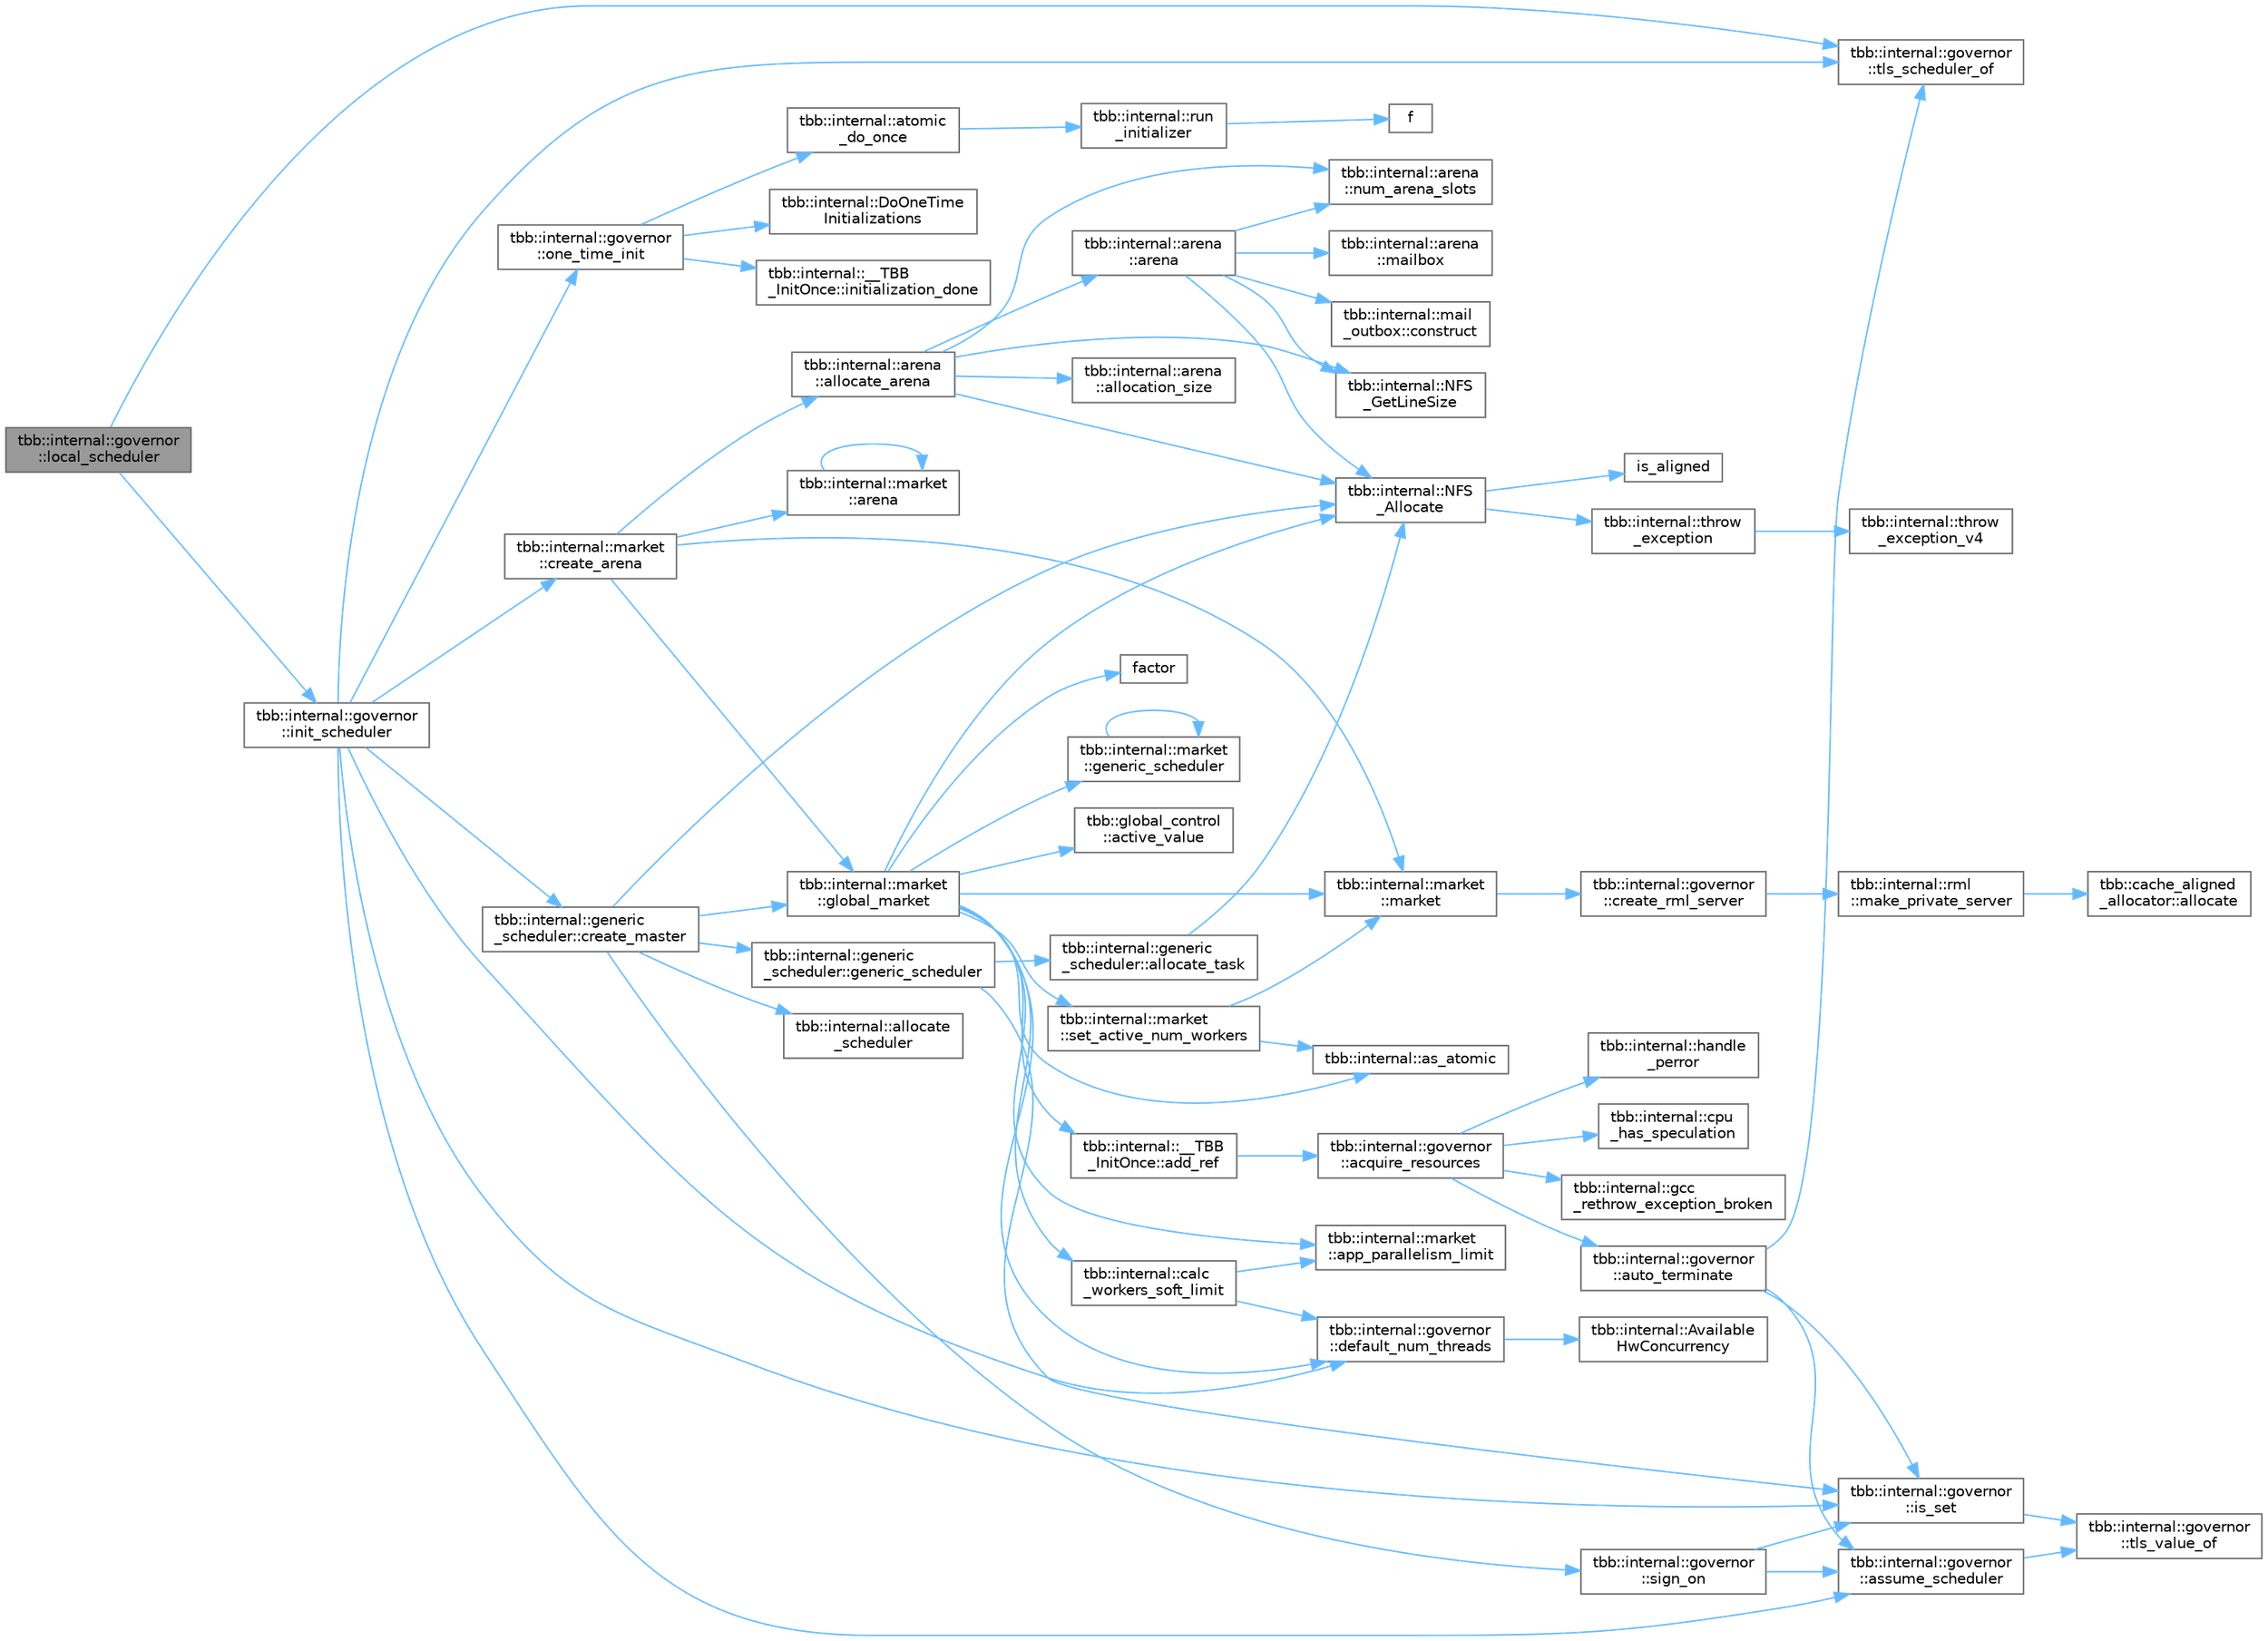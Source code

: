 digraph "tbb::internal::governor::local_scheduler"
{
 // LATEX_PDF_SIZE
  bgcolor="transparent";
  edge [fontname=Helvetica,fontsize=10,labelfontname=Helvetica,labelfontsize=10];
  node [fontname=Helvetica,fontsize=10,shape=box,height=0.2,width=0.4];
  rankdir="LR";
  Node1 [id="Node000001",label="tbb::internal::governor\l::local_scheduler",height=0.2,width=0.4,color="gray40", fillcolor="grey60", style="filled", fontcolor="black",tooltip="Obtain the thread-local instance of the TBB scheduler."];
  Node1 -> Node2 [id="edge73_Node000001_Node000002",color="steelblue1",style="solid",tooltip=" "];
  Node2 [id="Node000002",label="tbb::internal::governor\l::init_scheduler",height=0.2,width=0.4,color="grey40", fillcolor="white", style="filled",URL="$classtbb_1_1internal_1_1governor.html#abf62b8bc4890ad846ff01349f8d46a84",tooltip="Processes scheduler initialization request (possibly nested) in a master thread"];
  Node2 -> Node3 [id="edge74_Node000002_Node000003",color="steelblue1",style="solid",tooltip=" "];
  Node3 [id="Node000003",label="tbb::internal::governor\l::assume_scheduler",height=0.2,width=0.4,color="grey40", fillcolor="white", style="filled",URL="$classtbb_1_1internal_1_1governor.html#abe1de8df4e3ecce96763951ac97540c6",tooltip="Temporarily set TLS slot to the given scheduler"];
  Node3 -> Node4 [id="edge75_Node000003_Node000004",color="steelblue1",style="solid",tooltip=" "];
  Node4 [id="Node000004",label="tbb::internal::governor\l::tls_value_of",height=0.2,width=0.4,color="grey40", fillcolor="white", style="filled",URL="$classtbb_1_1internal_1_1governor.html#a342eb43ff89d1b0da4cb9aa5417b3965",tooltip="Computes the value of the TLS"];
  Node2 -> Node5 [id="edge76_Node000002_Node000005",color="steelblue1",style="solid",tooltip=" "];
  Node5 [id="Node000005",label="tbb::internal::market\l::create_arena",height=0.2,width=0.4,color="grey40", fillcolor="white", style="filled",URL="$classtbb_1_1internal_1_1market.html#aa73a40282b782676f30f27dcde0ea967",tooltip="Creates an arena object"];
  Node5 -> Node6 [id="edge77_Node000005_Node000006",color="steelblue1",style="solid",tooltip=" "];
  Node6 [id="Node000006",label="tbb::internal::arena\l::allocate_arena",height=0.2,width=0.4,color="grey40", fillcolor="white", style="filled",URL="$classtbb_1_1internal_1_1arena.html#ad42305a844f6c9dc93b6d1c8c0302238",tooltip="Allocate an instance of arena."];
  Node6 -> Node7 [id="edge78_Node000006_Node000007",color="steelblue1",style="solid",tooltip=" "];
  Node7 [id="Node000007",label="tbb::internal::arena\l::allocation_size",height=0.2,width=0.4,color="grey40", fillcolor="white", style="filled",URL="$classtbb_1_1internal_1_1arena.html#a88bd4bed45e6ca7bcba05e568717be3b",tooltip=" "];
  Node6 -> Node8 [id="edge79_Node000006_Node000008",color="steelblue1",style="solid",tooltip=" "];
  Node8 [id="Node000008",label="tbb::internal::arena\l::arena",height=0.2,width=0.4,color="grey40", fillcolor="white", style="filled",URL="$classtbb_1_1internal_1_1arena.html#ad3b28deb1fcb30cb533ea7b655819d6b",tooltip="Constructor"];
  Node8 -> Node9 [id="edge80_Node000008_Node000009",color="steelblue1",style="solid",tooltip=" "];
  Node9 [id="Node000009",label="tbb::internal::mail\l_outbox::construct",height=0.2,width=0.4,color="grey40", fillcolor="white", style="filled",URL="$classtbb_1_1internal_1_1mail__outbox.html#af6072a4a688633e6e754cf93f541e2cb",tooltip="Construct *this as a mailbox from zeroed memory."];
  Node8 -> Node10 [id="edge81_Node000008_Node000010",color="steelblue1",style="solid",tooltip=" "];
  Node10 [id="Node000010",label="tbb::internal::arena\l::mailbox",height=0.2,width=0.4,color="grey40", fillcolor="white", style="filled",URL="$classtbb_1_1internal_1_1arena.html#aa0c057046899d3ab934c8aaf66b92673",tooltip="Get reference to mailbox corresponding to given affinity_id."];
  Node8 -> Node11 [id="edge82_Node000008_Node000011",color="steelblue1",style="solid",tooltip=" "];
  Node11 [id="Node000011",label="tbb::internal::NFS\l_Allocate",height=0.2,width=0.4,color="grey40", fillcolor="white", style="filled",URL="$namespacetbb_1_1internal.html#a395611542e21705f49de2a06e2c88f59",tooltip=" "];
  Node11 -> Node12 [id="edge83_Node000011_Node000012",color="steelblue1",style="solid",tooltip=" "];
  Node12 [id="Node000012",label="is_aligned",height=0.2,width=0.4,color="grey40", fillcolor="white", style="filled",URL="$harness_8h.html#a2cd6d606b7a354545b2cdecca67efa44",tooltip=" "];
  Node11 -> Node13 [id="edge84_Node000011_Node000013",color="steelblue1",style="solid",tooltip=" "];
  Node13 [id="Node000013",label="tbb::internal::throw\l_exception",height=0.2,width=0.4,color="grey40", fillcolor="white", style="filled",URL="$namespacetbb_1_1internal.html#a61a681f9fd15fdb055f7725d6416ddf4",tooltip="Versionless convenience wrapper for throw_exception_v4()"];
  Node13 -> Node14 [id="edge85_Node000013_Node000014",color="steelblue1",style="solid",tooltip=" "];
  Node14 [id="Node000014",label="tbb::internal::throw\l_exception_v4",height=0.2,width=0.4,color="grey40", fillcolor="white", style="filled",URL="$namespacetbb_1_1internal.html#adccc1f69ee5a85094eb6a5f9fbac89d7",tooltip="Gathers all throw operators in one place."];
  Node8 -> Node15 [id="edge86_Node000008_Node000015",color="steelblue1",style="solid",tooltip=" "];
  Node15 [id="Node000015",label="tbb::internal::NFS\l_GetLineSize",height=0.2,width=0.4,color="grey40", fillcolor="white", style="filled",URL="$namespacetbb_1_1internal.html#a9694b519576433b7ce9af226bfc7c422",tooltip=" "];
  Node8 -> Node16 [id="edge87_Node000008_Node000016",color="steelblue1",style="solid",tooltip=" "];
  Node16 [id="Node000016",label="tbb::internal::arena\l::num_arena_slots",height=0.2,width=0.4,color="grey40", fillcolor="white", style="filled",URL="$classtbb_1_1internal_1_1arena.html#a315d666efe28ecd0fb6aa70f2da0eb37",tooltip=" "];
  Node6 -> Node11 [id="edge88_Node000006_Node000011",color="steelblue1",style="solid",tooltip=" "];
  Node6 -> Node15 [id="edge89_Node000006_Node000015",color="steelblue1",style="solid",tooltip=" "];
  Node6 -> Node16 [id="edge90_Node000006_Node000016",color="steelblue1",style="solid",tooltip=" "];
  Node5 -> Node17 [id="edge91_Node000005_Node000017",color="steelblue1",style="solid",tooltip=" "];
  Node17 [id="Node000017",label="tbb::internal::market\l::arena",height=0.2,width=0.4,color="grey40", fillcolor="white", style="filled",URL="$classtbb_1_1internal_1_1market.html#adc288c92e3de5dd87e56ab61885cf63e",tooltip=" "];
  Node17 -> Node17 [id="edge92_Node000017_Node000017",color="steelblue1",style="solid",tooltip=" "];
  Node5 -> Node18 [id="edge93_Node000005_Node000018",color="steelblue1",style="solid",tooltip=" "];
  Node18 [id="Node000018",label="tbb::internal::market\l::global_market",height=0.2,width=0.4,color="grey40", fillcolor="white", style="filled",URL="$classtbb_1_1internal_1_1market.html#a08ccaf89d501a9e56912eb5bd624066f",tooltip="Factory method creating new market object"];
  Node18 -> Node19 [id="edge94_Node000018_Node000019",color="steelblue1",style="solid",tooltip=" "];
  Node19 [id="Node000019",label="tbb::global_control\l::active_value",height=0.2,width=0.4,color="grey40", fillcolor="white", style="filled",URL="$classtbb_1_1global__control.html#a8451d931cfc205d896ca2da26fe123ff",tooltip=" "];
  Node18 -> Node20 [id="edge95_Node000018_Node000020",color="steelblue1",style="solid",tooltip=" "];
  Node20 [id="Node000020",label="tbb::internal::__TBB\l_InitOnce::add_ref",height=0.2,width=0.4,color="grey40", fillcolor="white", style="filled",URL="$classtbb_1_1internal_1_1_____t_b_b___init_once.html#aeb552d69cd0db07e0ec3526c22e8899a",tooltip="Add reference to resources. If first reference added, acquire the resources."];
  Node20 -> Node21 [id="edge96_Node000020_Node000021",color="steelblue1",style="solid",tooltip=" "];
  Node21 [id="Node000021",label="tbb::internal::governor\l::acquire_resources",height=0.2,width=0.4,color="grey40", fillcolor="white", style="filled",URL="$classtbb_1_1internal_1_1governor.html#a70cfd4f010baf396e4cc09a3021b4c19",tooltip="Create key for thread-local storage and initialize RML."];
  Node21 -> Node22 [id="edge97_Node000021_Node000022",color="steelblue1",style="solid",tooltip=" "];
  Node22 [id="Node000022",label="tbb::internal::governor\l::auto_terminate",height=0.2,width=0.4,color="grey40", fillcolor="white", style="filled",URL="$classtbb_1_1internal_1_1governor.html#a5fbd38947c75c1e8494bc1bac598a9fe",tooltip="The internal routine to undo automatic initialization."];
  Node22 -> Node3 [id="edge98_Node000022_Node000003",color="steelblue1",style="solid",tooltip=" "];
  Node22 -> Node23 [id="edge99_Node000022_Node000023",color="steelblue1",style="solid",tooltip=" "];
  Node23 [id="Node000023",label="tbb::internal::governor\l::is_set",height=0.2,width=0.4,color="grey40", fillcolor="white", style="filled",URL="$classtbb_1_1internal_1_1governor.html#a14d4453f34a770b1c983c2ed38570e31",tooltip="Used to check validity of the local scheduler TLS contents."];
  Node23 -> Node4 [id="edge100_Node000023_Node000004",color="steelblue1",style="solid",tooltip=" "];
  Node22 -> Node24 [id="edge101_Node000022_Node000024",color="steelblue1",style="solid",tooltip=" "];
  Node24 [id="Node000024",label="tbb::internal::governor\l::tls_scheduler_of",height=0.2,width=0.4,color="grey40", fillcolor="white", style="filled",URL="$classtbb_1_1internal_1_1governor.html#ac548fe43e4264fc8aa664790ccde3c99",tooltip="Converts TLS value to the scheduler pointer"];
  Node21 -> Node25 [id="edge102_Node000021_Node000025",color="steelblue1",style="solid",tooltip=" "];
  Node25 [id="Node000025",label="tbb::internal::cpu\l_has_speculation",height=0.2,width=0.4,color="grey40", fillcolor="white", style="filled",URL="$namespacetbb_1_1internal.html#abbc9695c3864361824bcb4f7f263bd11",tooltip="check for transaction support."];
  Node21 -> Node26 [id="edge103_Node000021_Node000026",color="steelblue1",style="solid",tooltip=" "];
  Node26 [id="Node000026",label="tbb::internal::gcc\l_rethrow_exception_broken",height=0.2,width=0.4,color="grey40", fillcolor="white", style="filled",URL="$namespacetbb_1_1internal.html#a01d042ccf49c2448856834818ebb80cf",tooltip=" "];
  Node21 -> Node27 [id="edge104_Node000021_Node000027",color="steelblue1",style="solid",tooltip=" "];
  Node27 [id="Node000027",label="tbb::internal::handle\l_perror",height=0.2,width=0.4,color="grey40", fillcolor="white", style="filled",URL="$namespacetbb_1_1internal.html#a63370f16962aa553990e43ad197231b9",tooltip=" "];
  Node18 -> Node28 [id="edge105_Node000018_Node000028",color="steelblue1",style="solid",tooltip=" "];
  Node28 [id="Node000028",label="tbb::internal::market\l::app_parallelism_limit",height=0.2,width=0.4,color="grey40", fillcolor="white", style="filled",URL="$classtbb_1_1internal_1_1market.html#a857327e374da8c7bb5c4b529aca05405",tooltip="Reports active parallelism level according to user's settings"];
  Node18 -> Node29 [id="edge106_Node000018_Node000029",color="steelblue1",style="solid",tooltip=" "];
  Node29 [id="Node000029",label="tbb::internal::as_atomic",height=0.2,width=0.4,color="grey40", fillcolor="white", style="filled",URL="$namespacetbb_1_1internal.html#a958f482f9d5f3476ca70610af5336040",tooltip=" "];
  Node18 -> Node30 [id="edge107_Node000018_Node000030",color="steelblue1",style="solid",tooltip=" "];
  Node30 [id="Node000030",label="tbb::internal::calc\l_workers_soft_limit",height=0.2,width=0.4,color="grey40", fillcolor="white", style="filled",URL="$namespacetbb_1_1internal.html#aa59c19a68c963626ba810d72317f0d18",tooltip=" "];
  Node30 -> Node28 [id="edge108_Node000030_Node000028",color="steelblue1",style="solid",tooltip=" "];
  Node30 -> Node31 [id="edge109_Node000030_Node000031",color="steelblue1",style="solid",tooltip=" "];
  Node31 [id="Node000031",label="tbb::internal::governor\l::default_num_threads",height=0.2,width=0.4,color="grey40", fillcolor="white", style="filled",URL="$classtbb_1_1internal_1_1governor.html#a87ef607c22c347eb97ddafa4384b4f1d",tooltip=" "];
  Node31 -> Node32 [id="edge110_Node000031_Node000032",color="steelblue1",style="solid",tooltip=" "];
  Node32 [id="Node000032",label="tbb::internal::Available\lHwConcurrency",height=0.2,width=0.4,color="grey40", fillcolor="white", style="filled",URL="$namespacetbb_1_1internal.html#a5f583dafcd8d7ffeb10905c4eb509cd9",tooltip="Returns maximal parallelism level supported by the current OS configuration."];
  Node18 -> Node31 [id="edge111_Node000018_Node000031",color="steelblue1",style="solid",tooltip=" "];
  Node18 -> Node33 [id="edge112_Node000018_Node000033",color="steelblue1",style="solid",tooltip=" "];
  Node33 [id="Node000033",label="factor",height=0.2,width=0.4,color="grey40", fillcolor="white", style="filled",URL="$fft_8c.html#a13b942e46c2348d4cfe7bced3e905d1d",tooltip=" "];
  Node18 -> Node34 [id="edge113_Node000018_Node000034",color="steelblue1",style="solid",tooltip=" "];
  Node34 [id="Node000034",label="tbb::internal::market\l::generic_scheduler",height=0.2,width=0.4,color="grey40", fillcolor="white", style="filled",URL="$classtbb_1_1internal_1_1market.html#a9acd4f7b134e3bcd5625ce386ec7db60",tooltip=" "];
  Node34 -> Node34 [id="edge114_Node000034_Node000034",color="steelblue1",style="solid",tooltip=" "];
  Node18 -> Node35 [id="edge115_Node000018_Node000035",color="steelblue1",style="solid",tooltip=" "];
  Node35 [id="Node000035",label="tbb::internal::market\l::market",height=0.2,width=0.4,color="grey40", fillcolor="white", style="filled",URL="$classtbb_1_1internal_1_1market.html#acdbf87ad0efe5f3e224d88ecb2536e93",tooltip="Constructor"];
  Node35 -> Node36 [id="edge116_Node000035_Node000036",color="steelblue1",style="solid",tooltip=" "];
  Node36 [id="Node000036",label="tbb::internal::governor\l::create_rml_server",height=0.2,width=0.4,color="grey40", fillcolor="white", style="filled",URL="$classtbb_1_1internal_1_1governor.html#aec70bdc2a20ee8377a1676dd3b4c843b",tooltip=" "];
  Node36 -> Node37 [id="edge117_Node000036_Node000037",color="steelblue1",style="solid",tooltip=" "];
  Node37 [id="Node000037",label="tbb::internal::rml\l::make_private_server",height=0.2,width=0.4,color="grey40", fillcolor="white", style="filled",URL="$namespacetbb_1_1internal_1_1rml.html#a8ef19f713537ac8030e4de4a1a3fdf26",tooltip="Factory method called from task.cpp to create a private_server."];
  Node37 -> Node38 [id="edge118_Node000037_Node000038",color="steelblue1",style="solid",tooltip=" "];
  Node38 [id="Node000038",label="tbb::cache_aligned\l_allocator::allocate",height=0.2,width=0.4,color="grey40", fillcolor="white", style="filled",URL="$classtbb_1_1cache__aligned__allocator.html#a99d05096f80877849cb31d80247e0f85",tooltip="Allocate space for n objects, starting on a cache/sector line."];
  Node18 -> Node11 [id="edge119_Node000018_Node000011",color="steelblue1",style="solid",tooltip=" "];
  Node18 -> Node39 [id="edge120_Node000018_Node000039",color="steelblue1",style="solid",tooltip=" "];
  Node39 [id="Node000039",label="tbb::internal::market\l::set_active_num_workers",height=0.2,width=0.4,color="grey40", fillcolor="white", style="filled",URL="$classtbb_1_1internal_1_1market.html#a50bb92619e74a81b3f8552ccca139c9f",tooltip="Set number of active workers"];
  Node39 -> Node29 [id="edge121_Node000039_Node000029",color="steelblue1",style="solid",tooltip=" "];
  Node39 -> Node35 [id="edge122_Node000039_Node000035",color="steelblue1",style="solid",tooltip=" "];
  Node5 -> Node35 [id="edge123_Node000005_Node000035",color="steelblue1",style="solid",tooltip=" "];
  Node2 -> Node40 [id="edge124_Node000002_Node000040",color="steelblue1",style="solid",tooltip=" "];
  Node40 [id="Node000040",label="tbb::internal::generic\l_scheduler::create_master",height=0.2,width=0.4,color="grey40", fillcolor="white", style="filled",URL="$classtbb_1_1internal_1_1generic__scheduler.html#ac7fb04a73dbb75dd8db5c9637bfadeae",tooltip="Initialize a scheduler for a master thread."];
  Node40 -> Node41 [id="edge125_Node000040_Node000041",color="steelblue1",style="solid",tooltip=" "];
  Node41 [id="Node000041",label="tbb::internal::allocate\l_scheduler",height=0.2,width=0.4,color="grey40", fillcolor="white", style="filled",URL="$namespacetbb_1_1internal.html#a92d3a8ab5ddffa18bed996f6ae90b614",tooltip=" "];
  Node40 -> Node42 [id="edge126_Node000040_Node000042",color="steelblue1",style="solid",tooltip=" "];
  Node42 [id="Node000042",label="tbb::internal::generic\l_scheduler::generic_scheduler",height=0.2,width=0.4,color="grey40", fillcolor="white", style="filled",URL="$classtbb_1_1internal_1_1generic__scheduler.html#a838f6ccf79d7ee8a55843de2f8004759",tooltip=" "];
  Node42 -> Node43 [id="edge127_Node000042_Node000043",color="steelblue1",style="solid",tooltip=" "];
  Node43 [id="Node000043",label="tbb::internal::generic\l_scheduler::allocate_task",height=0.2,width=0.4,color="grey40", fillcolor="white", style="filled",URL="$classtbb_1_1internal_1_1generic__scheduler.html#aa0d316e9f3063c6b57fa21e0716d4d77",tooltip="Allocate task object, either from the heap or a free list."];
  Node43 -> Node11 [id="edge128_Node000043_Node000011",color="steelblue1",style="solid",tooltip=" "];
  Node42 -> Node23 [id="edge129_Node000042_Node000023",color="steelblue1",style="solid",tooltip=" "];
  Node40 -> Node18 [id="edge130_Node000040_Node000018",color="steelblue1",style="solid",tooltip=" "];
  Node40 -> Node11 [id="edge131_Node000040_Node000011",color="steelblue1",style="solid",tooltip=" "];
  Node40 -> Node44 [id="edge132_Node000040_Node000044",color="steelblue1",style="solid",tooltip=" "];
  Node44 [id="Node000044",label="tbb::internal::governor\l::sign_on",height=0.2,width=0.4,color="grey40", fillcolor="white", style="filled",URL="$classtbb_1_1internal_1_1governor.html#ab6b7ba04ea2b541819b659219fc42ae7",tooltip="Register TBB scheduler instance in thread-local storage."];
  Node44 -> Node3 [id="edge133_Node000044_Node000003",color="steelblue1",style="solid",tooltip=" "];
  Node44 -> Node23 [id="edge134_Node000044_Node000023",color="steelblue1",style="solid",tooltip=" "];
  Node2 -> Node31 [id="edge135_Node000002_Node000031",color="steelblue1",style="solid",tooltip=" "];
  Node2 -> Node23 [id="edge136_Node000002_Node000023",color="steelblue1",style="solid",tooltip=" "];
  Node2 -> Node45 [id="edge137_Node000002_Node000045",color="steelblue1",style="solid",tooltip=" "];
  Node45 [id="Node000045",label="tbb::internal::governor\l::one_time_init",height=0.2,width=0.4,color="grey40", fillcolor="white", style="filled",URL="$classtbb_1_1internal_1_1governor.html#afe9a6e0c86063b682a133234ca3a2f2b",tooltip=" "];
  Node45 -> Node46 [id="edge138_Node000045_Node000046",color="steelblue1",style="solid",tooltip=" "];
  Node46 [id="Node000046",label="tbb::internal::atomic\l_do_once",height=0.2,width=0.4,color="grey40", fillcolor="white", style="filled",URL="$namespacetbb_1_1internal.html#a1082394ca8392ef2aa6795b57a756fa5",tooltip="One-time initialization function"];
  Node46 -> Node47 [id="edge139_Node000046_Node000047",color="steelblue1",style="solid",tooltip=" "];
  Node47 [id="Node000047",label="tbb::internal::run\l_initializer",height=0.2,width=0.4,color="grey40", fillcolor="white", style="filled",URL="$namespacetbb_1_1internal.html#a4c2293788c0e215e6f6f44ea162b3bc7",tooltip=" "];
  Node47 -> Node48 [id="edge140_Node000047_Node000048",color="steelblue1",style="solid",tooltip=" "];
  Node48 [id="Node000048",label="f",height=0.2,width=0.4,color="grey40", fillcolor="white", style="filled",URL="$cxx11__tensor__map_8cpp.html#a7f507fea02198f6cb81c86640c7b1a4e",tooltip=" "];
  Node45 -> Node49 [id="edge141_Node000045_Node000049",color="steelblue1",style="solid",tooltip=" "];
  Node49 [id="Node000049",label="tbb::internal::DoOneTime\lInitializations",height=0.2,width=0.4,color="grey40", fillcolor="white", style="filled",URL="$namespacetbb_1_1internal.html#a66931f1de2fe17bad8867074cc504825",tooltip="Performs thread-safe lazy one-time general TBB initialization."];
  Node45 -> Node50 [id="edge142_Node000045_Node000050",color="steelblue1",style="solid",tooltip=" "];
  Node50 [id="Node000050",label="tbb::internal::__TBB\l_InitOnce::initialization_done",height=0.2,width=0.4,color="grey40", fillcolor="white", style="filled",URL="$classtbb_1_1internal_1_1_____t_b_b___init_once.html#a3d6e09b5b23edf10600c2ae2e6469659",tooltip=" "];
  Node2 -> Node24 [id="edge143_Node000002_Node000024",color="steelblue1",style="solid",tooltip=" "];
  Node1 -> Node24 [id="edge144_Node000001_Node000024",color="steelblue1",style="solid",tooltip=" "];
}

